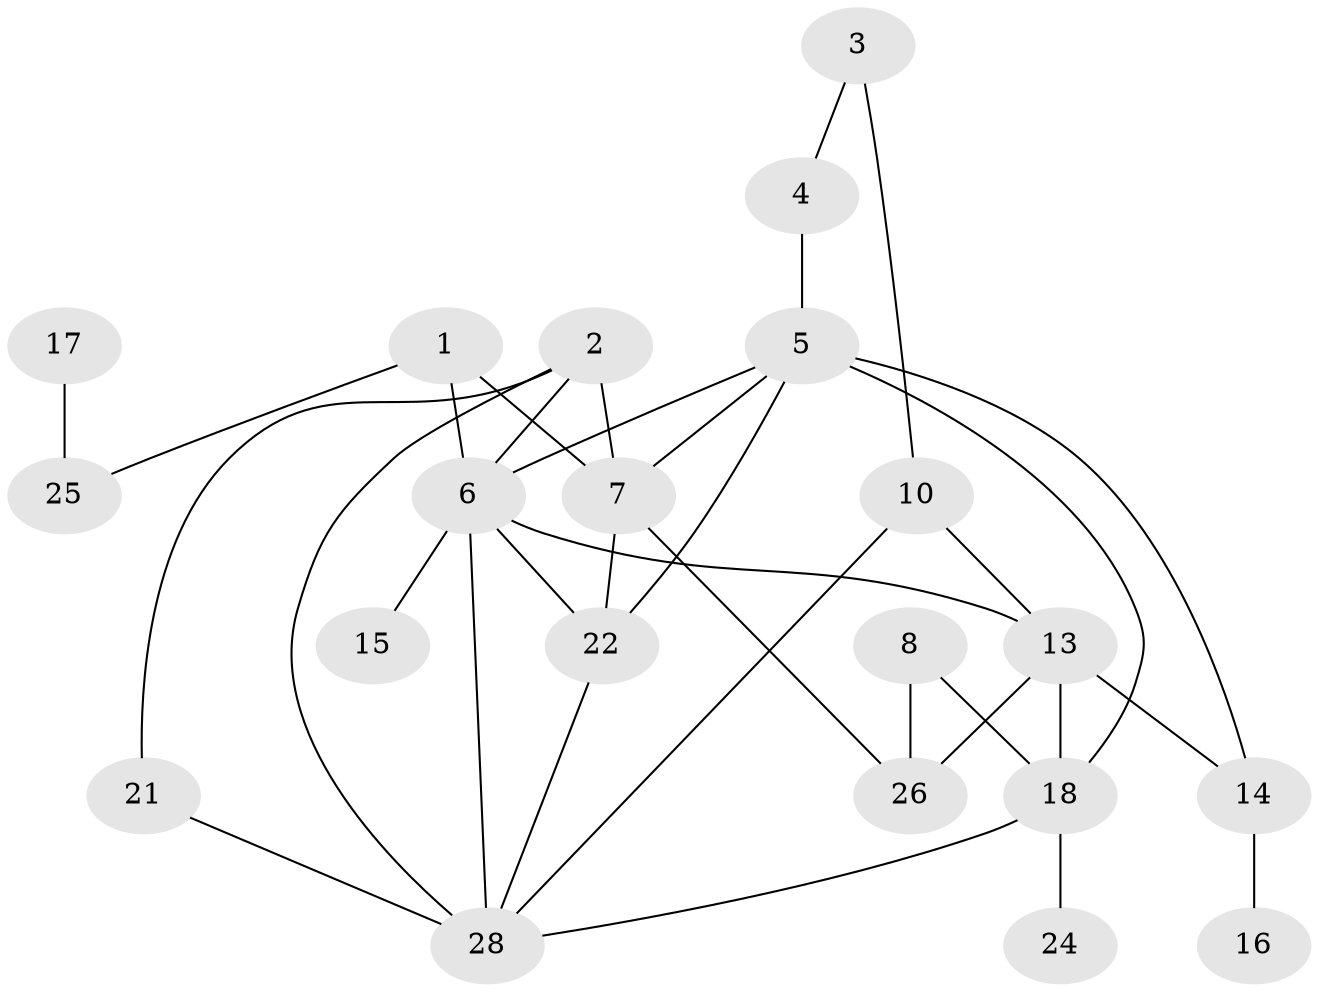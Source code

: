 // original degree distribution, {3: 0.2777777777777778, 2: 0.14814814814814814, 4: 0.2222222222222222, 1: 0.16666666666666666, 0: 0.14814814814814814, 5: 0.037037037037037035}
// Generated by graph-tools (version 1.1) at 2025/33/03/09/25 02:33:32]
// undirected, 21 vertices, 34 edges
graph export_dot {
graph [start="1"]
  node [color=gray90,style=filled];
  1;
  2;
  3;
  4;
  5;
  6;
  7;
  8;
  10;
  13;
  14;
  15;
  16;
  17;
  18;
  21;
  22;
  24;
  25;
  26;
  28;
  1 -- 6 [weight=2.0];
  1 -- 7 [weight=1.0];
  1 -- 25 [weight=1.0];
  2 -- 6 [weight=1.0];
  2 -- 7 [weight=2.0];
  2 -- 21 [weight=1.0];
  2 -- 28 [weight=2.0];
  3 -- 4 [weight=1.0];
  3 -- 10 [weight=1.0];
  4 -- 5 [weight=1.0];
  5 -- 6 [weight=1.0];
  5 -- 7 [weight=1.0];
  5 -- 14 [weight=2.0];
  5 -- 18 [weight=1.0];
  5 -- 22 [weight=1.0];
  6 -- 13 [weight=1.0];
  6 -- 15 [weight=1.0];
  6 -- 22 [weight=1.0];
  6 -- 28 [weight=1.0];
  7 -- 22 [weight=1.0];
  7 -- 26 [weight=1.0];
  8 -- 18 [weight=1.0];
  8 -- 26 [weight=1.0];
  10 -- 13 [weight=1.0];
  10 -- 28 [weight=1.0];
  13 -- 14 [weight=1.0];
  13 -- 18 [weight=1.0];
  13 -- 26 [weight=1.0];
  14 -- 16 [weight=1.0];
  17 -- 25 [weight=1.0];
  18 -- 24 [weight=2.0];
  18 -- 28 [weight=1.0];
  21 -- 28 [weight=1.0];
  22 -- 28 [weight=1.0];
}
